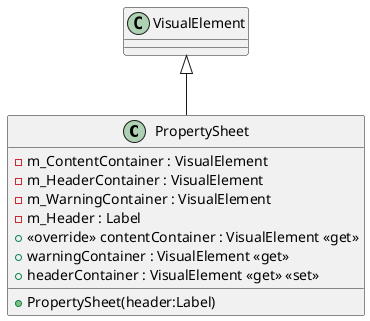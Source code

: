 @startuml
class PropertySheet {
    - m_ContentContainer : VisualElement
    - m_HeaderContainer : VisualElement
    - m_WarningContainer : VisualElement
    - m_Header : Label
    + <<override>> contentContainer : VisualElement <<get>>
    + warningContainer : VisualElement <<get>>
    + headerContainer : VisualElement <<get>> <<set>>
    + PropertySheet(header:Label)
}
VisualElement <|-- PropertySheet
@enduml
